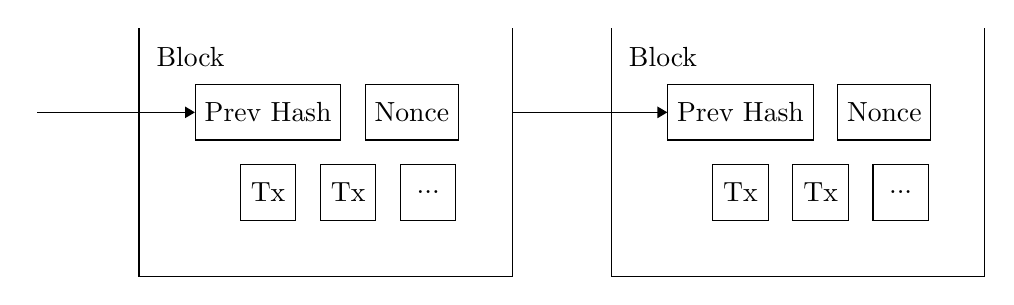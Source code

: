 \usetikzlibrary{
    arrows.meta,% [>=Triangle]
    fit,        % [fit=...]
    positioning % [right=of ...]
}

\begin{tikzpicture}[>=Triangle]

\tikzset{box/.style={draw, minimum size=2em, text centered},
    container/.style={inner sep=20pt}
}

\foreach \i / \x in {0/-3, 1/3} {
    \node (P\i-PrevHash) [box] at (\x, 1) {Prev Hash};
    \node (Nonce) [box] [right=0.3cm of P\i-PrevHash] {Nonce};
    \node (Tx1) [box] [below=0.3cm of P\i-PrevHash]{Tx};
    \node (Tx2) [box] [right=0.3cm of Tx1] {Tx};
    \node (Tx3) [box] [right=0.3cm of Tx2] {...};
    \node (P\i-Container) [container] [label={[shift={(8ex,-4ex)}]north west:Block}, fit=(P\i-PrevHash)(Tx1)(Tx2)(Tx3)] {};
    \draw (P\i-Container.north west) -- (P\i-Container.south west) -- (P\i-Container.south east) -- (P\i-Container.north east);
}

\draw [<-] (P0-PrevHash.west) --+ (-2, 0);
\draw [->] (P0-Container.east |- P1-PrevHash.west) -- (P1-PrevHash.west);
\end{tikzpicture}